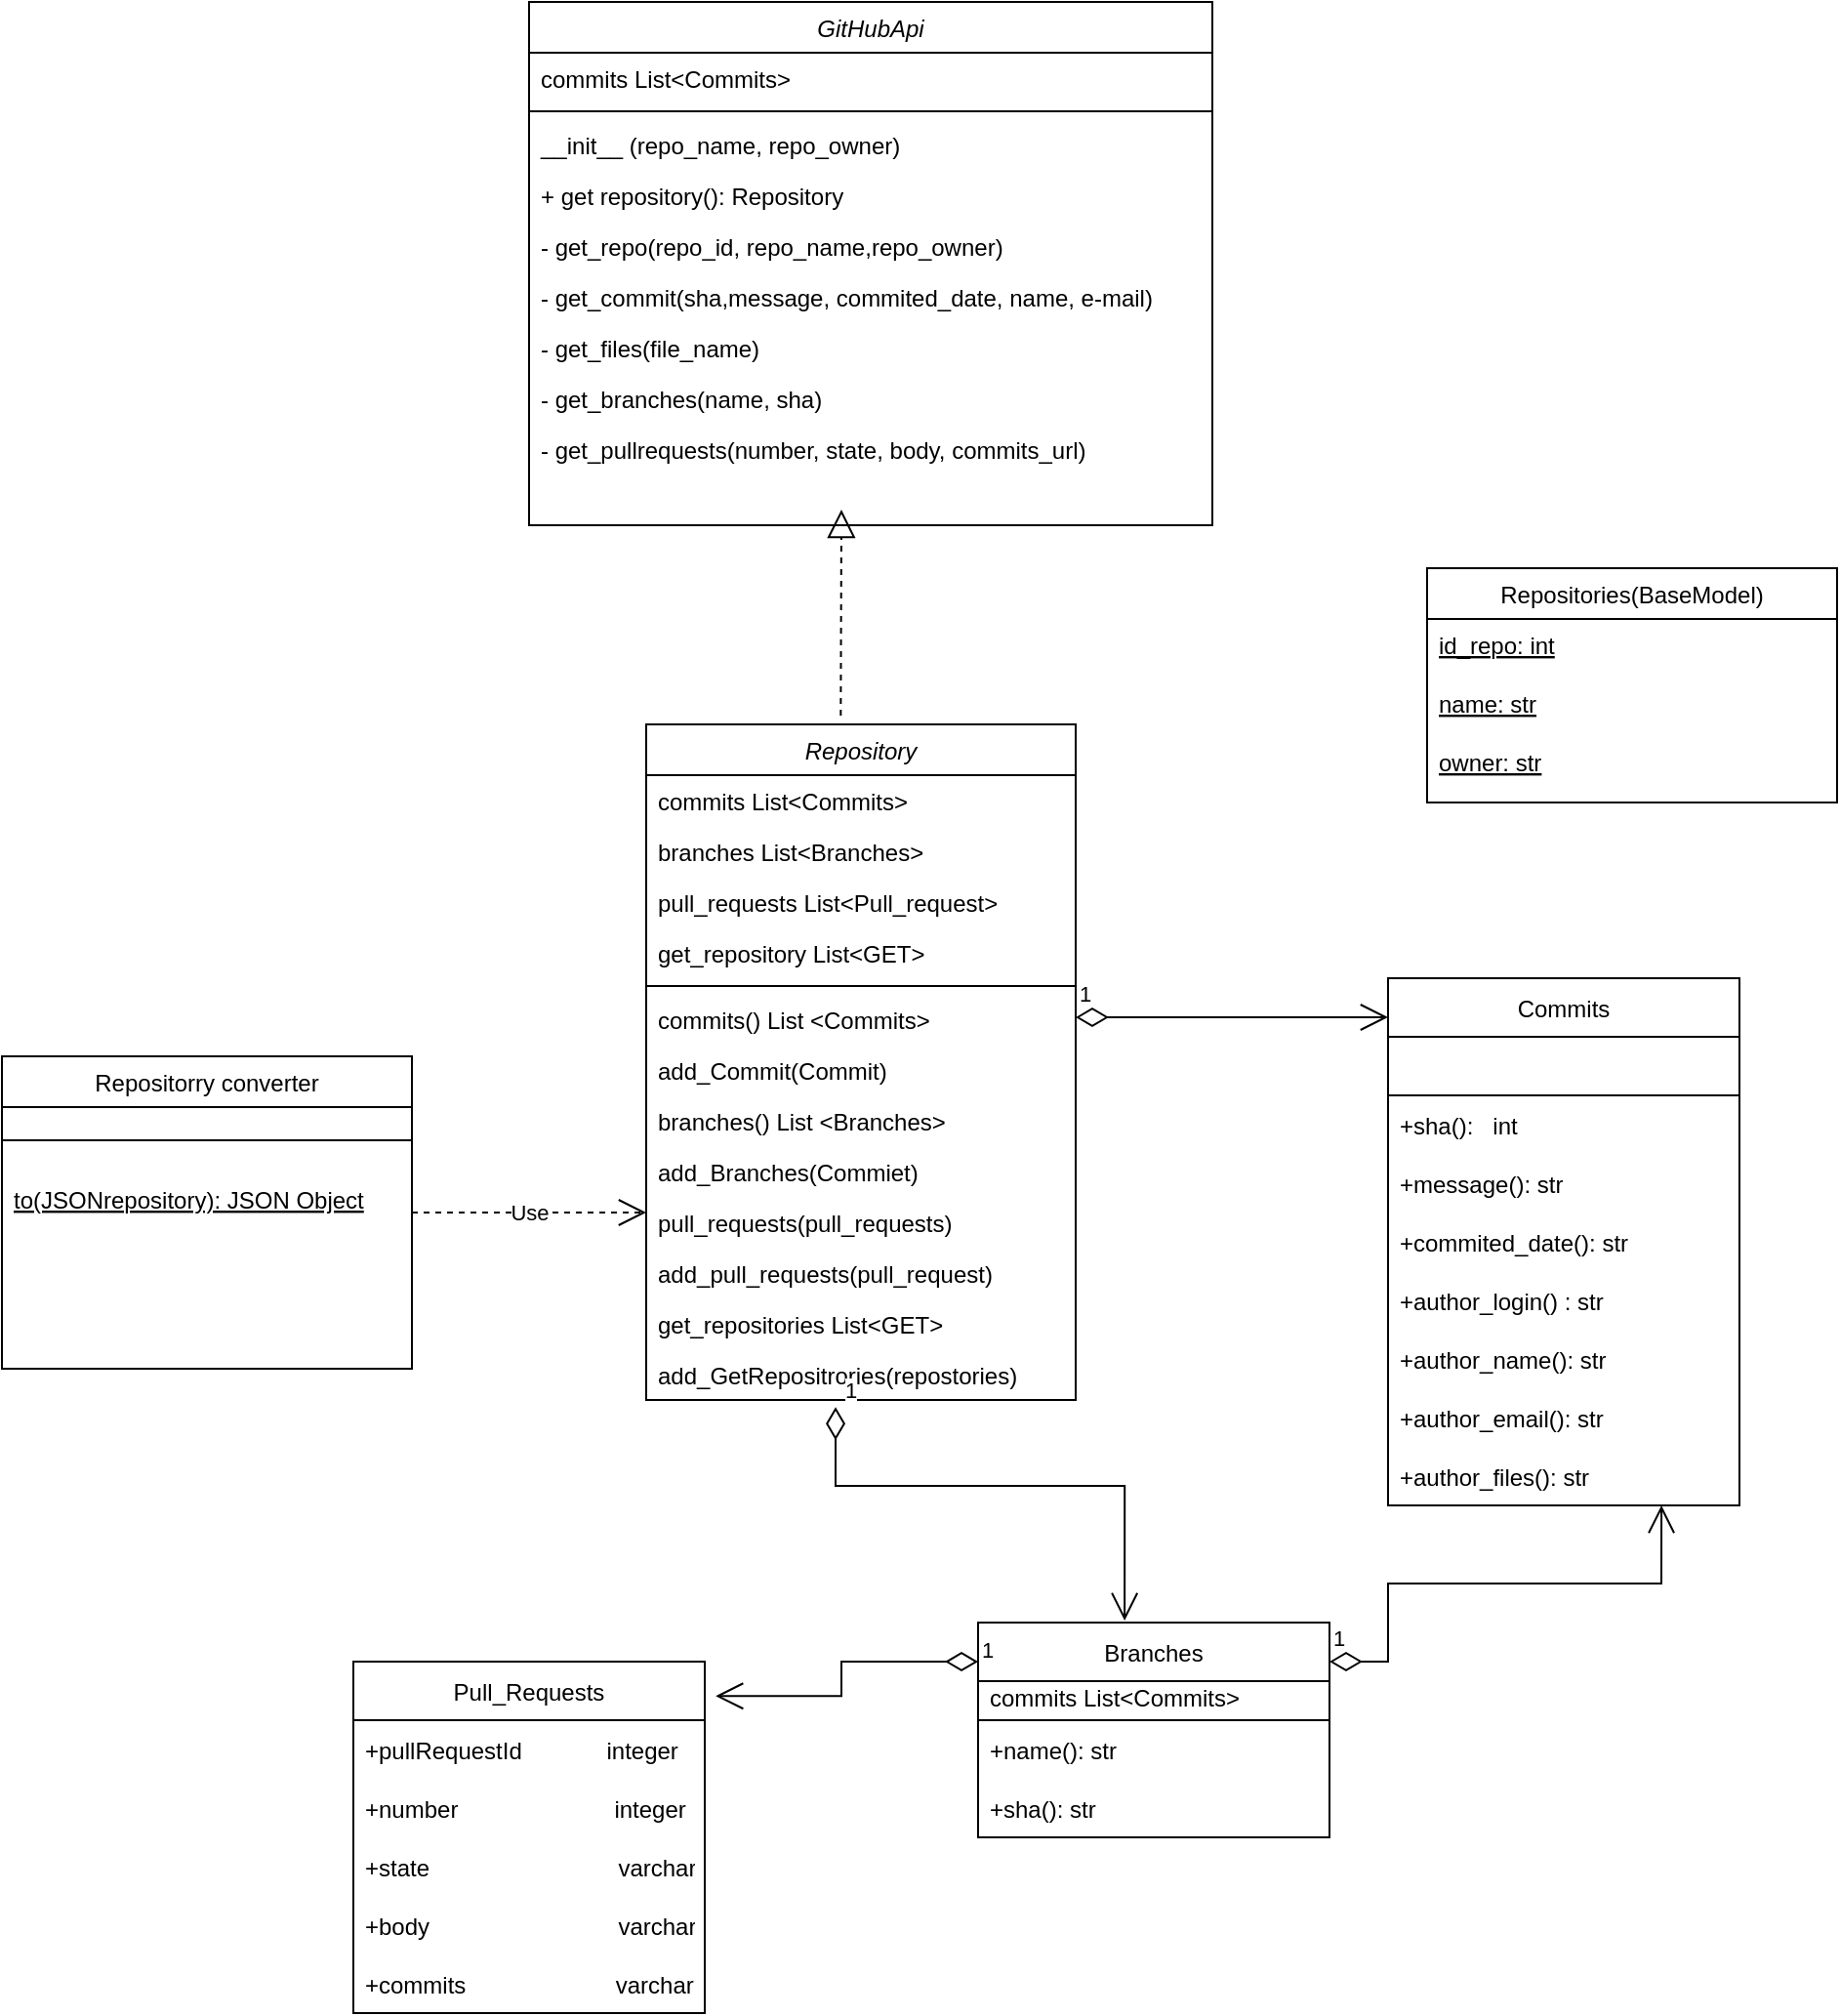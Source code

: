 <mxfile version="18.0.1" type="device"><diagram id="C5RBs43oDa-KdzZeNtuy" name="Page-1"><mxGraphModel dx="1849" dy="1708" grid="1" gridSize="10" guides="1" tooltips="1" connect="1" arrows="1" fold="1" page="1" pageScale="1" pageWidth="827" pageHeight="1169" math="0" shadow="0"><root><mxCell id="WIyWlLk6GJQsqaUBKTNV-0"/><mxCell id="WIyWlLk6GJQsqaUBKTNV-1" parent="WIyWlLk6GJQsqaUBKTNV-0"/><mxCell id="zkfFHV4jXpPFQw0GAbJ--0" value="Repository" style="swimlane;fontStyle=2;align=center;verticalAlign=top;childLayout=stackLayout;horizontal=1;startSize=26;horizontalStack=0;resizeParent=1;resizeLast=0;collapsible=1;marginBottom=0;rounded=0;shadow=0;strokeWidth=1;" parent="WIyWlLk6GJQsqaUBKTNV-1" vertex="1"><mxGeometry x="140" y="-100" width="220" height="346" as="geometry"><mxRectangle x="230" y="140" width="160" height="26" as="alternateBounds"/></mxGeometry></mxCell><mxCell id="zkfFHV4jXpPFQw0GAbJ--1" value="commits List&lt;Commits&gt;&#10;" style="text;align=left;verticalAlign=top;spacingLeft=4;spacingRight=4;overflow=hidden;rotatable=0;points=[[0,0.5],[1,0.5]];portConstraint=eastwest;" parent="zkfFHV4jXpPFQw0GAbJ--0" vertex="1"><mxGeometry y="26" width="220" height="26" as="geometry"/></mxCell><mxCell id="zkfFHV4jXpPFQw0GAbJ--2" value="branches List&lt;Branches&gt;" style="text;align=left;verticalAlign=top;spacingLeft=4;spacingRight=4;overflow=hidden;rotatable=0;points=[[0,0.5],[1,0.5]];portConstraint=eastwest;rounded=0;shadow=0;html=0;" parent="zkfFHV4jXpPFQw0GAbJ--0" vertex="1"><mxGeometry y="52" width="220" height="26" as="geometry"/></mxCell><mxCell id="zkfFHV4jXpPFQw0GAbJ--3" value="pull_requests List&lt;Pull_request&gt;&#10;" style="text;align=left;verticalAlign=top;spacingLeft=4;spacingRight=4;overflow=hidden;rotatable=0;points=[[0,0.5],[1,0.5]];portConstraint=eastwest;rounded=0;shadow=0;html=0;" parent="zkfFHV4jXpPFQw0GAbJ--0" vertex="1"><mxGeometry y="78" width="220" height="26" as="geometry"/></mxCell><mxCell id="gB2gc6AP5WGXnkF-dU-C-0" value="get_repository List&lt;GET&gt;" style="text;align=left;verticalAlign=top;spacingLeft=4;spacingRight=4;overflow=hidden;rotatable=0;points=[[0,0.5],[1,0.5]];portConstraint=eastwest;rounded=0;shadow=0;html=0;" parent="zkfFHV4jXpPFQw0GAbJ--0" vertex="1"><mxGeometry y="104" width="220" height="26" as="geometry"/></mxCell><mxCell id="zkfFHV4jXpPFQw0GAbJ--4" value="" style="line;html=1;strokeWidth=1;align=left;verticalAlign=middle;spacingTop=-1;spacingLeft=3;spacingRight=3;rotatable=0;labelPosition=right;points=[];portConstraint=eastwest;" parent="zkfFHV4jXpPFQw0GAbJ--0" vertex="1"><mxGeometry y="130" width="220" height="8" as="geometry"/></mxCell><mxCell id="zkfFHV4jXpPFQw0GAbJ--5" value="commits() List &lt;Commits&gt;&#10;" style="text;align=left;verticalAlign=top;spacingLeft=4;spacingRight=4;overflow=hidden;rotatable=0;points=[[0,0.5],[1,0.5]];portConstraint=eastwest;" parent="zkfFHV4jXpPFQw0GAbJ--0" vertex="1"><mxGeometry y="138" width="220" height="26" as="geometry"/></mxCell><mxCell id="gB2gc6AP5WGXnkF-dU-C-3" value="add_Commit(Commit)" style="text;align=left;verticalAlign=top;spacingLeft=4;spacingRight=4;overflow=hidden;rotatable=0;points=[[0,0.5],[1,0.5]];portConstraint=eastwest;" parent="zkfFHV4jXpPFQw0GAbJ--0" vertex="1"><mxGeometry y="164" width="220" height="26" as="geometry"/></mxCell><mxCell id="gB2gc6AP5WGXnkF-dU-C-1" value="branches() List &lt;Branches&gt;" style="text;align=left;verticalAlign=top;spacingLeft=4;spacingRight=4;overflow=hidden;rotatable=0;points=[[0,0.5],[1,0.5]];portConstraint=eastwest;" parent="zkfFHV4jXpPFQw0GAbJ--0" vertex="1"><mxGeometry y="190" width="220" height="26" as="geometry"/></mxCell><mxCell id="gB2gc6AP5WGXnkF-dU-C-2" value="add_Branches(Commiet)" style="text;align=left;verticalAlign=top;spacingLeft=4;spacingRight=4;overflow=hidden;rotatable=0;points=[[0,0.5],[1,0.5]];portConstraint=eastwest;" parent="zkfFHV4jXpPFQw0GAbJ--0" vertex="1"><mxGeometry y="216" width="220" height="26" as="geometry"/></mxCell><mxCell id="gB2gc6AP5WGXnkF-dU-C-6" value="pull_requests(pull_requests)" style="text;align=left;verticalAlign=top;spacingLeft=4;spacingRight=4;overflow=hidden;rotatable=0;points=[[0,0.5],[1,0.5]];portConstraint=eastwest;" parent="zkfFHV4jXpPFQw0GAbJ--0" vertex="1"><mxGeometry y="242" width="220" height="26" as="geometry"/></mxCell><mxCell id="gB2gc6AP5WGXnkF-dU-C-7" value="add_pull_requests(pull_request)" style="text;align=left;verticalAlign=top;spacingLeft=4;spacingRight=4;overflow=hidden;rotatable=0;points=[[0,0.5],[1,0.5]];portConstraint=eastwest;" parent="zkfFHV4jXpPFQw0GAbJ--0" vertex="1"><mxGeometry y="268" width="220" height="26" as="geometry"/></mxCell><mxCell id="gB2gc6AP5WGXnkF-dU-C-5" value="get_repositories List&lt;GET&gt;&#10;" style="text;align=left;verticalAlign=top;spacingLeft=4;spacingRight=4;overflow=hidden;rotatable=0;points=[[0,0.5],[1,0.5]];portConstraint=eastwest;" parent="zkfFHV4jXpPFQw0GAbJ--0" vertex="1"><mxGeometry y="294" width="220" height="26" as="geometry"/></mxCell><mxCell id="gB2gc6AP5WGXnkF-dU-C-4" value="add_GetRepositrories(repostories)" style="text;align=left;verticalAlign=top;spacingLeft=4;spacingRight=4;overflow=hidden;rotatable=0;points=[[0,0.5],[1,0.5]];portConstraint=eastwest;" parent="zkfFHV4jXpPFQw0GAbJ--0" vertex="1"><mxGeometry y="320" width="220" height="26" as="geometry"/></mxCell><mxCell id="zkfFHV4jXpPFQw0GAbJ--6" value="Repositorry converter" style="swimlane;fontStyle=0;align=center;verticalAlign=top;childLayout=stackLayout;horizontal=1;startSize=26;horizontalStack=0;resizeParent=1;resizeLast=0;collapsible=1;marginBottom=0;rounded=0;shadow=0;strokeWidth=1;" parent="WIyWlLk6GJQsqaUBKTNV-1" vertex="1"><mxGeometry x="-190" y="70" width="210" height="160" as="geometry"><mxRectangle x="130" y="380" width="160" height="26" as="alternateBounds"/></mxGeometry></mxCell><mxCell id="zkfFHV4jXpPFQw0GAbJ--9" value="" style="line;html=1;strokeWidth=1;align=left;verticalAlign=middle;spacingTop=-1;spacingLeft=3;spacingRight=3;rotatable=0;labelPosition=right;points=[];portConstraint=eastwest;" parent="zkfFHV4jXpPFQw0GAbJ--6" vertex="1"><mxGeometry y="26" width="210" height="34" as="geometry"/></mxCell><mxCell id="zkfFHV4jXpPFQw0GAbJ--10" value="to(JSONrepository): JSON Object" style="text;align=left;verticalAlign=top;spacingLeft=4;spacingRight=4;overflow=hidden;rotatable=0;points=[[0,0.5],[1,0.5]];portConstraint=eastwest;fontStyle=4" parent="zkfFHV4jXpPFQw0GAbJ--6" vertex="1"><mxGeometry y="60" width="210" height="26" as="geometry"/></mxCell><mxCell id="gB2gc6AP5WGXnkF-dU-C-8" value="Commits" style="swimlane;fontStyle=0;childLayout=stackLayout;horizontal=1;startSize=30;horizontalStack=0;resizeParent=1;resizeParentMax=0;resizeLast=0;collapsible=1;marginBottom=0;" parent="WIyWlLk6GJQsqaUBKTNV-1" vertex="1"><mxGeometry x="520" y="30" width="180" height="270" as="geometry"/></mxCell><mxCell id="gB2gc6AP5WGXnkF-dU-C-17" style="text;strokeColor=#000000;fillColor=none;align=left;verticalAlign=middle;spacingLeft=4;spacingRight=4;overflow=hidden;points=[[0,0.5],[1,0.5]];portConstraint=eastwest;rotatable=0;" parent="gB2gc6AP5WGXnkF-dU-C-8" vertex="1"><mxGeometry y="30" width="180" height="30" as="geometry"/></mxCell><mxCell id="gB2gc6AP5WGXnkF-dU-C-10" value="+sha():   int            " style="text;strokeColor=none;fillColor=none;align=left;verticalAlign=middle;spacingLeft=4;spacingRight=4;overflow=hidden;points=[[0,0.5],[1,0.5]];portConstraint=eastwest;rotatable=0;" parent="gB2gc6AP5WGXnkF-dU-C-8" vertex="1"><mxGeometry y="60" width="180" height="30" as="geometry"/></mxCell><mxCell id="gB2gc6AP5WGXnkF-dU-C-11" value="+message(): str" style="text;strokeColor=none;fillColor=none;align=left;verticalAlign=middle;spacingLeft=4;spacingRight=4;overflow=hidden;points=[[0,0.5],[1,0.5]];portConstraint=eastwest;rotatable=0;" parent="gB2gc6AP5WGXnkF-dU-C-8" vertex="1"><mxGeometry y="90" width="180" height="30" as="geometry"/></mxCell><mxCell id="gB2gc6AP5WGXnkF-dU-C-12" value="+commited_date(): str" style="text;strokeColor=none;fillColor=none;align=left;verticalAlign=middle;spacingLeft=4;spacingRight=4;overflow=hidden;points=[[0,0.5],[1,0.5]];portConstraint=eastwest;rotatable=0;" parent="gB2gc6AP5WGXnkF-dU-C-8" vertex="1"><mxGeometry y="120" width="180" height="30" as="geometry"/></mxCell><mxCell id="gB2gc6AP5WGXnkF-dU-C-13" value="+author_login() : str" style="text;strokeColor=none;fillColor=none;align=left;verticalAlign=middle;spacingLeft=4;spacingRight=4;overflow=hidden;points=[[0,0.5],[1,0.5]];portConstraint=eastwest;rotatable=0;" parent="gB2gc6AP5WGXnkF-dU-C-8" vertex="1"><mxGeometry y="150" width="180" height="30" as="geometry"/></mxCell><mxCell id="gB2gc6AP5WGXnkF-dU-C-14" value="+author_name(): str" style="text;strokeColor=none;fillColor=none;align=left;verticalAlign=middle;spacingLeft=4;spacingRight=4;overflow=hidden;points=[[0,0.5],[1,0.5]];portConstraint=eastwest;rotatable=0;" parent="gB2gc6AP5WGXnkF-dU-C-8" vertex="1"><mxGeometry y="180" width="180" height="30" as="geometry"/></mxCell><mxCell id="gB2gc6AP5WGXnkF-dU-C-15" value="+author_email(): str" style="text;strokeColor=none;fillColor=none;align=left;verticalAlign=middle;spacingLeft=4;spacingRight=4;overflow=hidden;points=[[0,0.5],[1,0.5]];portConstraint=eastwest;rotatable=0;" parent="gB2gc6AP5WGXnkF-dU-C-8" vertex="1"><mxGeometry y="210" width="180" height="30" as="geometry"/></mxCell><mxCell id="gB2gc6AP5WGXnkF-dU-C-16" value="+author_files(): str" style="text;strokeColor=none;fillColor=none;align=left;verticalAlign=middle;spacingLeft=4;spacingRight=4;overflow=hidden;points=[[0,0.5],[1,0.5]];portConstraint=eastwest;rotatable=0;" parent="gB2gc6AP5WGXnkF-dU-C-8" vertex="1"><mxGeometry y="240" width="180" height="30" as="geometry"/></mxCell><mxCell id="gB2gc6AP5WGXnkF-dU-C-19" value="Use" style="endArrow=open;endSize=12;dashed=1;html=1;rounded=0;" parent="WIyWlLk6GJQsqaUBKTNV-1" edge="1"><mxGeometry width="160" relative="1" as="geometry"><mxPoint x="20" y="150" as="sourcePoint"/><mxPoint x="140" y="150" as="targetPoint"/></mxGeometry></mxCell><mxCell id="gB2gc6AP5WGXnkF-dU-C-21" value="Branches" style="swimlane;fontStyle=0;childLayout=stackLayout;horizontal=1;startSize=30;horizontalStack=0;resizeParent=1;resizeParentMax=0;resizeLast=0;collapsible=1;marginBottom=0;" parent="WIyWlLk6GJQsqaUBKTNV-1" vertex="1"><mxGeometry x="310" y="360" width="180" height="110" as="geometry"/></mxCell><mxCell id="gB2gc6AP5WGXnkF-dU-C-25" value="commits List&lt;Commits&gt;&#10;" style="text;strokeColor=#000000;fillColor=none;align=left;verticalAlign=middle;spacingLeft=4;spacingRight=4;overflow=hidden;points=[[0,0.5],[1,0.5]];portConstraint=eastwest;rotatable=0;" parent="gB2gc6AP5WGXnkF-dU-C-21" vertex="1"><mxGeometry y="30" width="180" height="20" as="geometry"/></mxCell><mxCell id="gB2gc6AP5WGXnkF-dU-C-22" value="+name(): str" style="text;strokeColor=none;fillColor=none;align=left;verticalAlign=middle;spacingLeft=4;spacingRight=4;overflow=hidden;points=[[0,0.5],[1,0.5]];portConstraint=eastwest;rotatable=0;" parent="gB2gc6AP5WGXnkF-dU-C-21" vertex="1"><mxGeometry y="50" width="180" height="30" as="geometry"/></mxCell><mxCell id="gB2gc6AP5WGXnkF-dU-C-23" value="+sha(): str" style="text;strokeColor=none;fillColor=none;align=left;verticalAlign=middle;spacingLeft=4;spacingRight=4;overflow=hidden;points=[[0,0.5],[1,0.5]];portConstraint=eastwest;rotatable=0;" parent="gB2gc6AP5WGXnkF-dU-C-21" vertex="1"><mxGeometry y="80" width="180" height="30" as="geometry"/></mxCell><mxCell id="gB2gc6AP5WGXnkF-dU-C-26" value="Pull_Requests" style="swimlane;fontStyle=0;childLayout=stackLayout;horizontal=1;startSize=30;horizontalStack=0;resizeParent=1;resizeParentMax=0;resizeLast=0;collapsible=1;marginBottom=0;" parent="WIyWlLk6GJQsqaUBKTNV-1" vertex="1"><mxGeometry x="-10" y="380" width="180" height="180" as="geometry"><mxRectangle x="390" y="510" width="110" height="30" as="alternateBounds"/></mxGeometry></mxCell><mxCell id="gB2gc6AP5WGXnkF-dU-C-27" value="+pullRequestId             integer" style="text;strokeColor=none;fillColor=none;align=left;verticalAlign=middle;spacingLeft=4;spacingRight=4;overflow=hidden;points=[[0,0.5],[1,0.5]];portConstraint=eastwest;rotatable=0;" parent="gB2gc6AP5WGXnkF-dU-C-26" vertex="1"><mxGeometry y="30" width="180" height="30" as="geometry"/></mxCell><mxCell id="gB2gc6AP5WGXnkF-dU-C-28" value="+number                        integer" style="text;strokeColor=none;fillColor=none;align=left;verticalAlign=middle;spacingLeft=4;spacingRight=4;overflow=hidden;points=[[0,0.5],[1,0.5]];portConstraint=eastwest;rotatable=0;" parent="gB2gc6AP5WGXnkF-dU-C-26" vertex="1"><mxGeometry y="60" width="180" height="30" as="geometry"/></mxCell><mxCell id="gB2gc6AP5WGXnkF-dU-C-29" value="+state                             varchar" style="text;strokeColor=none;fillColor=none;align=left;verticalAlign=middle;spacingLeft=4;spacingRight=4;overflow=hidden;points=[[0,0.5],[1,0.5]];portConstraint=eastwest;rotatable=0;" parent="gB2gc6AP5WGXnkF-dU-C-26" vertex="1"><mxGeometry y="90" width="180" height="30" as="geometry"/></mxCell><mxCell id="gB2gc6AP5WGXnkF-dU-C-30" value="+body                             varchar" style="text;strokeColor=none;fillColor=none;align=left;verticalAlign=middle;spacingLeft=4;spacingRight=4;overflow=hidden;points=[[0,0.5],[1,0.5]];portConstraint=eastwest;rotatable=0;" parent="gB2gc6AP5WGXnkF-dU-C-26" vertex="1"><mxGeometry y="120" width="180" height="30" as="geometry"/></mxCell><mxCell id="gB2gc6AP5WGXnkF-dU-C-31" value="+commits                       varchar                     " style="text;strokeColor=none;fillColor=none;align=left;verticalAlign=middle;spacingLeft=4;spacingRight=4;overflow=hidden;points=[[0,0.5],[1,0.5]];portConstraint=eastwest;rotatable=0;" parent="gB2gc6AP5WGXnkF-dU-C-26" vertex="1"><mxGeometry y="150" width="180" height="30" as="geometry"/></mxCell><mxCell id="gB2gc6AP5WGXnkF-dU-C-35" value="1" style="endArrow=open;html=1;endSize=12;startArrow=diamondThin;startSize=14;startFill=0;edgeStyle=orthogonalEdgeStyle;align=left;verticalAlign=bottom;rounded=0;entryX=0.778;entryY=1;entryDx=0;entryDy=0;entryPerimeter=0;" parent="WIyWlLk6GJQsqaUBKTNV-1" target="gB2gc6AP5WGXnkF-dU-C-16" edge="1"><mxGeometry x="-1" y="3" relative="1" as="geometry"><mxPoint x="490" y="380" as="sourcePoint"/><mxPoint x="650" y="380" as="targetPoint"/><Array as="points"><mxPoint x="520" y="380"/><mxPoint x="520" y="340"/><mxPoint x="660" y="340"/></Array></mxGeometry></mxCell><mxCell id="gB2gc6AP5WGXnkF-dU-C-36" value="1" style="endArrow=open;html=1;endSize=12;startArrow=diamondThin;startSize=14;startFill=0;edgeStyle=orthogonalEdgeStyle;align=left;verticalAlign=bottom;rounded=0;exitX=0;exitY=0.182;exitDx=0;exitDy=0;exitPerimeter=0;entryX=1.031;entryY=0.098;entryDx=0;entryDy=0;entryPerimeter=0;" parent="WIyWlLk6GJQsqaUBKTNV-1" source="gB2gc6AP5WGXnkF-dU-C-21" target="gB2gc6AP5WGXnkF-dU-C-26" edge="1"><mxGeometry x="-1" y="3" relative="1" as="geometry"><mxPoint x="140" y="350" as="sourcePoint"/><mxPoint x="180" y="470" as="targetPoint"/></mxGeometry></mxCell><mxCell id="gB2gc6AP5WGXnkF-dU-C-37" value="1" style="endArrow=open;html=1;endSize=12;startArrow=diamondThin;startSize=14;startFill=0;edgeStyle=orthogonalEdgeStyle;align=left;verticalAlign=bottom;rounded=0;entryX=0.417;entryY=-0.009;entryDx=0;entryDy=0;entryPerimeter=0;exitX=0.441;exitY=1.141;exitDx=0;exitDy=0;exitPerimeter=0;" parent="WIyWlLk6GJQsqaUBKTNV-1" source="gB2gc6AP5WGXnkF-dU-C-4" target="gB2gc6AP5WGXnkF-dU-C-21" edge="1"><mxGeometry x="-1" y="3" relative="1" as="geometry"><mxPoint x="220" y="300" as="sourcePoint"/><mxPoint x="390" y="260" as="targetPoint"/><Array as="points"><mxPoint x="237" y="290"/><mxPoint x="385" y="290"/></Array></mxGeometry></mxCell><mxCell id="gB2gc6AP5WGXnkF-dU-C-38" value="1" style="endArrow=open;html=1;endSize=12;startArrow=diamondThin;startSize=14;startFill=0;edgeStyle=orthogonalEdgeStyle;align=left;verticalAlign=bottom;rounded=0;" parent="WIyWlLk6GJQsqaUBKTNV-1" edge="1"><mxGeometry x="-1" y="3" relative="1" as="geometry"><mxPoint x="360" y="50" as="sourcePoint"/><mxPoint x="520" y="50" as="targetPoint"/></mxGeometry></mxCell><mxCell id="gB2gc6AP5WGXnkF-dU-C-39" value="" style="endArrow=block;dashed=1;endFill=0;endSize=12;html=1;rounded=0;exitX=0.453;exitY=-0.013;exitDx=0;exitDy=0;exitPerimeter=0;" parent="WIyWlLk6GJQsqaUBKTNV-1" source="zkfFHV4jXpPFQw0GAbJ--0" edge="1"><mxGeometry width="160" relative="1" as="geometry"><mxPoint x="200" y="-260" as="sourcePoint"/><mxPoint x="240" y="-210" as="targetPoint"/></mxGeometry></mxCell><mxCell id="hicTQNkZkVEG7ZOPMG_u-0" value="GitHubApi" style="swimlane;fontStyle=2;align=center;verticalAlign=top;childLayout=stackLayout;horizontal=1;startSize=26;horizontalStack=0;resizeParent=1;resizeLast=0;collapsible=1;marginBottom=0;rounded=0;shadow=0;strokeWidth=1;" parent="WIyWlLk6GJQsqaUBKTNV-1" vertex="1"><mxGeometry x="80" y="-470" width="350" height="268" as="geometry"><mxRectangle x="230" y="140" width="160" height="26" as="alternateBounds"/></mxGeometry></mxCell><mxCell id="hicTQNkZkVEG7ZOPMG_u-1" value="commits List&lt;Commits&gt;&#10;" style="text;align=left;verticalAlign=top;spacingLeft=4;spacingRight=4;overflow=hidden;rotatable=0;points=[[0,0.5],[1,0.5]];portConstraint=eastwest;" parent="hicTQNkZkVEG7ZOPMG_u-0" vertex="1"><mxGeometry y="26" width="350" height="26" as="geometry"/></mxCell><mxCell id="hicTQNkZkVEG7ZOPMG_u-5" value="" style="line;html=1;strokeWidth=1;align=left;verticalAlign=middle;spacingTop=-1;spacingLeft=3;spacingRight=3;rotatable=0;labelPosition=right;points=[];portConstraint=eastwest;" parent="hicTQNkZkVEG7ZOPMG_u-0" vertex="1"><mxGeometry y="52" width="350" height="8" as="geometry"/></mxCell><mxCell id="hicTQNkZkVEG7ZOPMG_u-16" value="__init__ (repo_name, repo_owner)" style="text;align=left;verticalAlign=top;spacingLeft=4;spacingRight=4;overflow=hidden;rotatable=0;points=[[0,0.5],[1,0.5]];portConstraint=eastwest;rounded=0;shadow=0;html=0;" parent="hicTQNkZkVEG7ZOPMG_u-0" vertex="1"><mxGeometry y="60" width="350" height="26" as="geometry"/></mxCell><mxCell id="hicTQNkZkVEG7ZOPMG_u-2" value="+ get repository(): Repository" style="text;align=left;verticalAlign=top;spacingLeft=4;spacingRight=4;overflow=hidden;rotatable=0;points=[[0,0.5],[1,0.5]];portConstraint=eastwest;rounded=0;shadow=0;html=0;" parent="hicTQNkZkVEG7ZOPMG_u-0" vertex="1"><mxGeometry y="86" width="350" height="26" as="geometry"/></mxCell><mxCell id="hicTQNkZkVEG7ZOPMG_u-14" value="- get_repo(repo_id, repo_name,repo_owner)" style="text;align=left;verticalAlign=top;spacingLeft=4;spacingRight=4;overflow=hidden;rotatable=0;points=[[0,0.5],[1,0.5]];portConstraint=eastwest;rounded=0;shadow=0;html=0;" parent="hicTQNkZkVEG7ZOPMG_u-0" vertex="1"><mxGeometry y="112" width="350" height="26" as="geometry"/></mxCell><mxCell id="hicTQNkZkVEG7ZOPMG_u-15" value="- get_commit(sha,message, commited_date, name, e-mail)" style="text;align=left;verticalAlign=top;spacingLeft=4;spacingRight=4;overflow=hidden;rotatable=0;points=[[0,0.5],[1,0.5]];portConstraint=eastwest;rounded=0;shadow=0;html=0;" parent="hicTQNkZkVEG7ZOPMG_u-0" vertex="1"><mxGeometry y="138" width="350" height="26" as="geometry"/></mxCell><mxCell id="ruqS0VG1wuvSYC01pLbn-5" value="- get_files(file_name)&#10;" style="text;align=left;verticalAlign=top;spacingLeft=4;spacingRight=4;overflow=hidden;rotatable=0;points=[[0,0.5],[1,0.5]];portConstraint=eastwest;rounded=0;shadow=0;html=0;" parent="hicTQNkZkVEG7ZOPMG_u-0" vertex="1"><mxGeometry y="164" width="350" height="26" as="geometry"/></mxCell><mxCell id="ruqS0VG1wuvSYC01pLbn-6" value="- get_branches(name, sha)" style="text;align=left;verticalAlign=top;spacingLeft=4;spacingRight=4;overflow=hidden;rotatable=0;points=[[0,0.5],[1,0.5]];portConstraint=eastwest;rounded=0;shadow=0;html=0;" parent="hicTQNkZkVEG7ZOPMG_u-0" vertex="1"><mxGeometry y="190" width="350" height="26" as="geometry"/></mxCell><mxCell id="ruqS0VG1wuvSYC01pLbn-7" value="- get_pullrequests(number, state, body, commits_url)" style="text;align=left;verticalAlign=top;spacingLeft=4;spacingRight=4;overflow=hidden;rotatable=0;points=[[0,0.5],[1,0.5]];portConstraint=eastwest;rounded=0;shadow=0;html=0;" parent="hicTQNkZkVEG7ZOPMG_u-0" vertex="1"><mxGeometry y="216" width="350" height="26" as="geometry"/></mxCell><mxCell id="ruqS0VG1wuvSYC01pLbn-0" value="Repositories(BaseModel)" style="swimlane;fontStyle=0;align=center;verticalAlign=top;childLayout=stackLayout;horizontal=1;startSize=26;horizontalStack=0;resizeParent=1;resizeLast=0;collapsible=1;marginBottom=0;rounded=0;shadow=0;strokeWidth=1;" parent="WIyWlLk6GJQsqaUBKTNV-1" vertex="1"><mxGeometry x="540" y="-180" width="210" height="120" as="geometry"><mxRectangle x="130" y="380" width="160" height="26" as="alternateBounds"/></mxGeometry></mxCell><mxCell id="ruqS0VG1wuvSYC01pLbn-2" value="id_repo: int&#10;" style="text;align=left;verticalAlign=top;spacingLeft=4;spacingRight=4;overflow=hidden;rotatable=0;points=[[0,0.5],[1,0.5]];portConstraint=eastwest;fontStyle=4" parent="ruqS0VG1wuvSYC01pLbn-0" vertex="1"><mxGeometry y="26" width="210" height="30" as="geometry"/></mxCell><mxCell id="ruqS0VG1wuvSYC01pLbn-3" value="name: str" style="text;align=left;verticalAlign=top;spacingLeft=4;spacingRight=4;overflow=hidden;rotatable=0;points=[[0,0.5],[1,0.5]];portConstraint=eastwest;fontStyle=4" parent="ruqS0VG1wuvSYC01pLbn-0" vertex="1"><mxGeometry y="56" width="210" height="30" as="geometry"/></mxCell><mxCell id="ruqS0VG1wuvSYC01pLbn-4" value="owner: str" style="text;align=left;verticalAlign=top;spacingLeft=4;spacingRight=4;overflow=hidden;rotatable=0;points=[[0,0.5],[1,0.5]];portConstraint=eastwest;fontStyle=4" parent="ruqS0VG1wuvSYC01pLbn-0" vertex="1"><mxGeometry y="86" width="210" height="30" as="geometry"/></mxCell></root></mxGraphModel></diagram></mxfile>